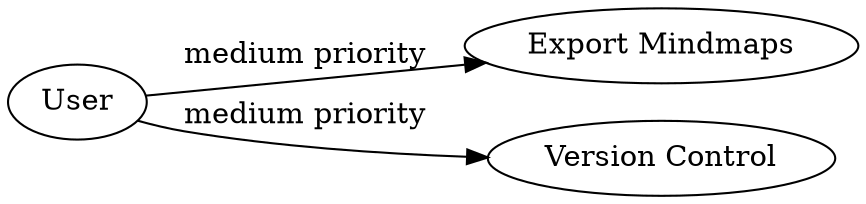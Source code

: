 digraph AdvancedFeatures { rankdir=LR; User -> "Export Mindmaps" [ label = "medium priority" ]; User -> "Version Control" [ label = "medium priority" ]; }
